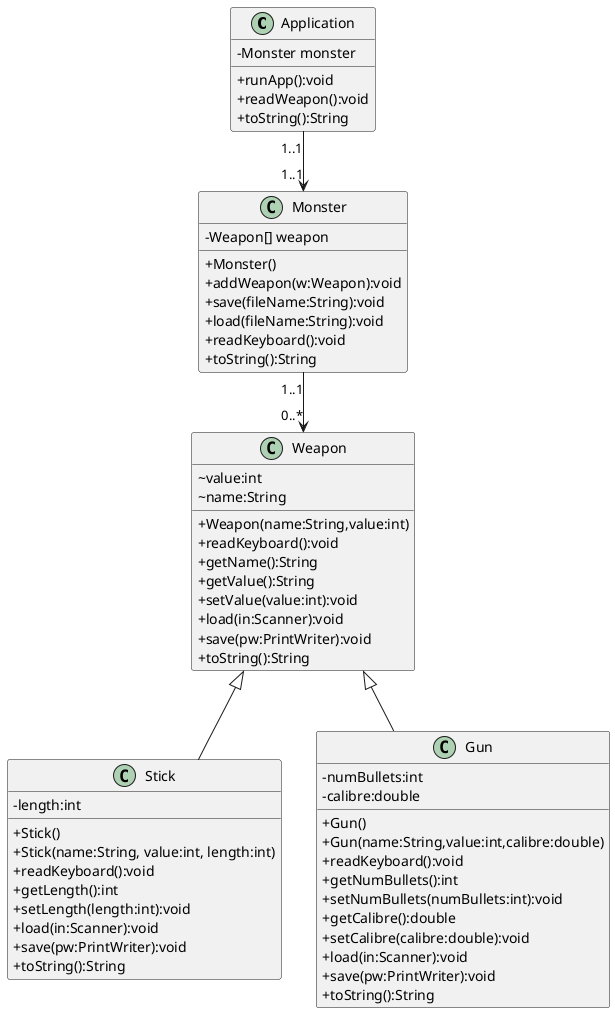 @startuml
skinparam classAttributeIconSize 0
class Application {
    -Monster monster
    +runApp():void
    +readWeapon():void
    +toString():String
}

class Monster {
    - Weapon[] weapon
    + Monster()
    + addWeapon(w:Weapon):void
    + save(fileName:String):void
    + load(fileName:String):void
    + readKeyboard():void
    + toString():String
}

class Weapon {
    ~ value:int
    ~ name:String
    + Weapon(name:String,value:int)
    + readKeyboard():void
    + getName():String
    + getValue():String
    + setValue(value:int):void
    + load(in:Scanner):void
    + save(pw:PrintWriter):void
    + toString():String
}

class Stick {
    -length:int
    +Stick()
    +Stick(name:String, value:int, length:int)
    + readKeyboard():void
    +getLength():int
    +setLength(length:int):void
    + load(in:Scanner):void
    + save(pw:PrintWriter):void
    + toString():String
}

class Gun {
    -numBullets:int
    -calibre:double
    +Gun()
    +Gun(name:String,value:int,calibre:double)
    + readKeyboard():void
    +getNumBullets():int
    +setNumBullets(numBullets:int):void
    +getCalibre():double
    +setCalibre(calibre:double):void
    + load(in:Scanner):void
    + save(pw:PrintWriter):void
    + toString():String
}

Weapon <|-- Gun
Weapon <|-- Stick

Application "1..1" --> "1..1" Monster
Monster "1..1" --> "0..*" Weapon


@enduml
